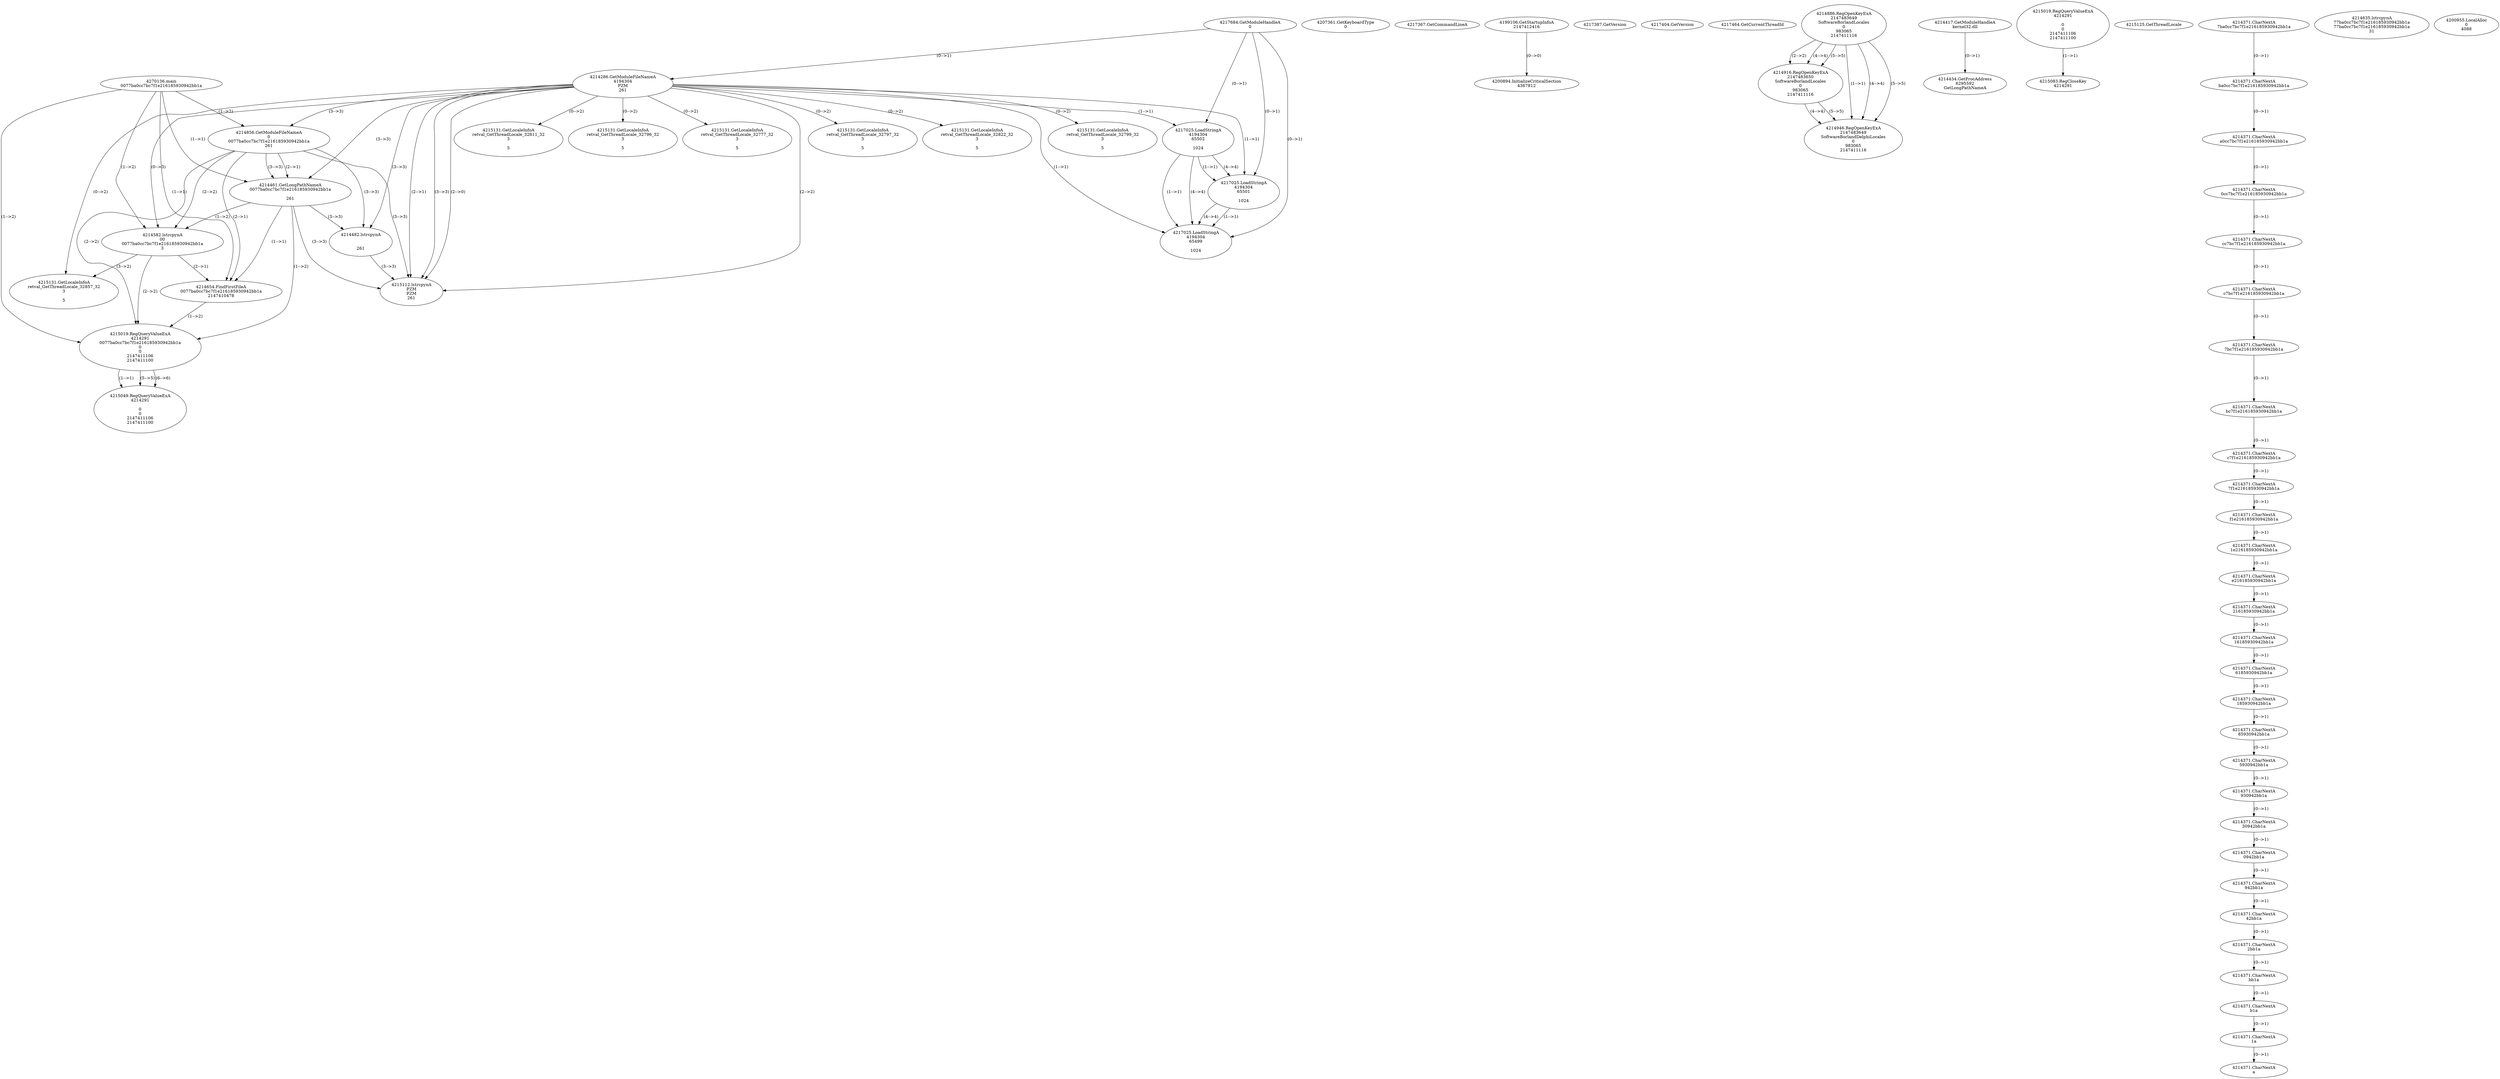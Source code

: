 // Global SCDG with merge call
digraph {
	0 [label="4270136.main
0077ba0cc7bc7f1e216185930942bb1a"]
	1 [label="4217684.GetModuleHandleA
0"]
	2 [label="4207361.GetKeyboardType
0"]
	3 [label="4217367.GetCommandLineA
"]
	4 [label="4199106.GetStartupInfoA
2147412416"]
	5 [label="4217387.GetVersion
"]
	6 [label="4217404.GetVersion
"]
	7 [label="4217464.GetCurrentThreadId
"]
	8 [label="4214286.GetModuleFileNameA
4194304
PZM
261"]
	1 -> 8 [label="(0-->1)"]
	9 [label="4214856.GetModuleFileNameA
0
0077ba0cc7bc7f1e216185930942bb1a
261"]
	0 -> 9 [label="(1-->2)"]
	8 -> 9 [label="(3-->3)"]
	10 [label="4214886.RegOpenKeyExA
2147483649
Software\Borland\Locales
0
983065
2147411116"]
	11 [label="4214916.RegOpenKeyExA
2147483650
Software\Borland\Locales
0
983065
2147411116"]
	10 -> 11 [label="(2-->2)"]
	10 -> 11 [label="(4-->4)"]
	10 -> 11 [label="(5-->5)"]
	12 [label="4214946.RegOpenKeyExA
2147483649
Software\Borland\Delphi\Locales
0
983065
2147411116"]
	10 -> 12 [label="(1-->1)"]
	10 -> 12 [label="(4-->4)"]
	11 -> 12 [label="(4-->4)"]
	10 -> 12 [label="(5-->5)"]
	11 -> 12 [label="(5-->5)"]
	13 [label="4214417.GetModuleHandleA
kernel32.dll"]
	14 [label="4214434.GetProcAddress
6295592
GetLongPathNameA"]
	13 -> 14 [label="(0-->1)"]
	15 [label="4214461.GetLongPathNameA
0077ba0cc7bc7f1e216185930942bb1a

261"]
	0 -> 15 [label="(1-->1)"]
	9 -> 15 [label="(2-->1)"]
	8 -> 15 [label="(3-->3)"]
	9 -> 15 [label="(3-->3)"]
	16 [label="4214482.lstrcpynA


261"]
	8 -> 16 [label="(3-->3)"]
	9 -> 16 [label="(3-->3)"]
	15 -> 16 [label="(3-->3)"]
	17 [label="4215019.RegQueryValueExA
4214291

0
0
2147411106
2147411100"]
	18 [label="4215083.RegCloseKey
4214291"]
	17 -> 18 [label="(1-->1)"]
	19 [label="4215112.lstrcpynA
PZM
PZM
261"]
	8 -> 19 [label="(2-->1)"]
	8 -> 19 [label="(2-->2)"]
	8 -> 19 [label="(3-->3)"]
	9 -> 19 [label="(3-->3)"]
	15 -> 19 [label="(3-->3)"]
	16 -> 19 [label="(3-->3)"]
	8 -> 19 [label="(2-->0)"]
	20 [label="4215125.GetThreadLocale
"]
	21 [label="4215131.GetLocaleInfoA
retval_GetThreadLocale_32799_32
3

5"]
	8 -> 21 [label="(0-->2)"]
	22 [label="4217025.LoadStringA
4194304
65502

1024"]
	1 -> 22 [label="(0-->1)"]
	8 -> 22 [label="(1-->1)"]
	23 [label="4217025.LoadStringA
4194304
65501

1024"]
	1 -> 23 [label="(0-->1)"]
	8 -> 23 [label="(1-->1)"]
	22 -> 23 [label="(1-->1)"]
	22 -> 23 [label="(4-->4)"]
	24 [label="4214582.lstrcpynA
00
0077ba0cc7bc7f1e216185930942bb1a
3"]
	0 -> 24 [label="(1-->2)"]
	9 -> 24 [label="(2-->2)"]
	15 -> 24 [label="(1-->2)"]
	8 -> 24 [label="(0-->3)"]
	25 [label="4214371.CharNextA
7ba0cc7bc7f1e216185930942bb1a"]
	26 [label="4214371.CharNextA
ba0cc7bc7f1e216185930942bb1a"]
	25 -> 26 [label="(0-->1)"]
	27 [label="4214371.CharNextA
a0cc7bc7f1e216185930942bb1a"]
	26 -> 27 [label="(0-->1)"]
	28 [label="4214371.CharNextA
0cc7bc7f1e216185930942bb1a"]
	27 -> 28 [label="(0-->1)"]
	29 [label="4214371.CharNextA
cc7bc7f1e216185930942bb1a"]
	28 -> 29 [label="(0-->1)"]
	30 [label="4214371.CharNextA
c7bc7f1e216185930942bb1a"]
	29 -> 30 [label="(0-->1)"]
	31 [label="4214371.CharNextA
7bc7f1e216185930942bb1a"]
	30 -> 31 [label="(0-->1)"]
	32 [label="4214371.CharNextA
bc7f1e216185930942bb1a"]
	31 -> 32 [label="(0-->1)"]
	33 [label="4214371.CharNextA
c7f1e216185930942bb1a"]
	32 -> 33 [label="(0-->1)"]
	34 [label="4214371.CharNextA
7f1e216185930942bb1a"]
	33 -> 34 [label="(0-->1)"]
	35 [label="4214371.CharNextA
f1e216185930942bb1a"]
	34 -> 35 [label="(0-->1)"]
	36 [label="4214371.CharNextA
1e216185930942bb1a"]
	35 -> 36 [label="(0-->1)"]
	37 [label="4214371.CharNextA
e216185930942bb1a"]
	36 -> 37 [label="(0-->1)"]
	38 [label="4214371.CharNextA
216185930942bb1a"]
	37 -> 38 [label="(0-->1)"]
	39 [label="4214371.CharNextA
16185930942bb1a"]
	38 -> 39 [label="(0-->1)"]
	40 [label="4214371.CharNextA
6185930942bb1a"]
	39 -> 40 [label="(0-->1)"]
	41 [label="4214371.CharNextA
185930942bb1a"]
	40 -> 41 [label="(0-->1)"]
	42 [label="4214371.CharNextA
85930942bb1a"]
	41 -> 42 [label="(0-->1)"]
	43 [label="4214371.CharNextA
5930942bb1a"]
	42 -> 43 [label="(0-->1)"]
	44 [label="4214371.CharNextA
930942bb1a"]
	43 -> 44 [label="(0-->1)"]
	45 [label="4214371.CharNextA
30942bb1a"]
	44 -> 45 [label="(0-->1)"]
	46 [label="4214371.CharNextA
0942bb1a"]
	45 -> 46 [label="(0-->1)"]
	47 [label="4214371.CharNextA
942bb1a"]
	46 -> 47 [label="(0-->1)"]
	48 [label="4214371.CharNextA
42bb1a"]
	47 -> 48 [label="(0-->1)"]
	49 [label="4214371.CharNextA
2bb1a"]
	48 -> 49 [label="(0-->1)"]
	50 [label="4214371.CharNextA
bb1a"]
	49 -> 50 [label="(0-->1)"]
	51 [label="4214371.CharNextA
b1a"]
	50 -> 51 [label="(0-->1)"]
	52 [label="4214371.CharNextA
1a"]
	51 -> 52 [label="(0-->1)"]
	53 [label="4214371.CharNextA
a"]
	52 -> 53 [label="(0-->1)"]
	54 [label="4214635.lstrcpynA
77ba0cc7bc7f1e216185930942bb1a
77ba0cc7bc7f1e216185930942bb1a
31"]
	55 [label="4214654.FindFirstFileA
0077ba0cc7bc7f1e216185930942bb1a
2147410478"]
	0 -> 55 [label="(1-->1)"]
	9 -> 55 [label="(2-->1)"]
	15 -> 55 [label="(1-->1)"]
	24 -> 55 [label="(2-->1)"]
	56 [label="4215019.RegQueryValueExA
4214291
0077ba0cc7bc7f1e216185930942bb1a
0
0
2147411106
2147411100"]
	0 -> 56 [label="(1-->2)"]
	9 -> 56 [label="(2-->2)"]
	15 -> 56 [label="(1-->2)"]
	24 -> 56 [label="(2-->2)"]
	55 -> 56 [label="(1-->2)"]
	57 [label="4215049.RegQueryValueExA
4214291

0
0
2147411106
2147411100"]
	56 -> 57 [label="(1-->1)"]
	56 -> 57 [label="(5-->5)"]
	56 -> 57 [label="(6-->6)"]
	58 [label="4215131.GetLocaleInfoA
retval_GetThreadLocale_32857_32
3

5"]
	8 -> 58 [label="(0-->2)"]
	24 -> 58 [label="(3-->2)"]
	59 [label="4200894.InitializeCriticalSection
4367812"]
	4 -> 59 [label="(0-->0)"]
	60 [label="4200955.LocalAlloc
0
4088"]
	61 [label="4215131.GetLocaleInfoA
retval_GetThreadLocale_32811_32
3

5"]
	8 -> 61 [label="(0-->2)"]
	62 [label="4215131.GetLocaleInfoA
retval_GetThreadLocale_32796_32
3

5"]
	8 -> 62 [label="(0-->2)"]
	63 [label="4217025.LoadStringA
4194304
65499

1024"]
	1 -> 63 [label="(0-->1)"]
	8 -> 63 [label="(1-->1)"]
	22 -> 63 [label="(1-->1)"]
	23 -> 63 [label="(1-->1)"]
	22 -> 63 [label="(4-->4)"]
	23 -> 63 [label="(4-->4)"]
	64 [label="4215131.GetLocaleInfoA
retval_GetThreadLocale_32777_32
3

5"]
	8 -> 64 [label="(0-->2)"]
	65 [label="4215131.GetLocaleInfoA
retval_GetThreadLocale_32797_32
3

5"]
	8 -> 65 [label="(0-->2)"]
	66 [label="4215131.GetLocaleInfoA
retval_GetThreadLocale_32822_32
3

5"]
	8 -> 66 [label="(0-->2)"]
}
